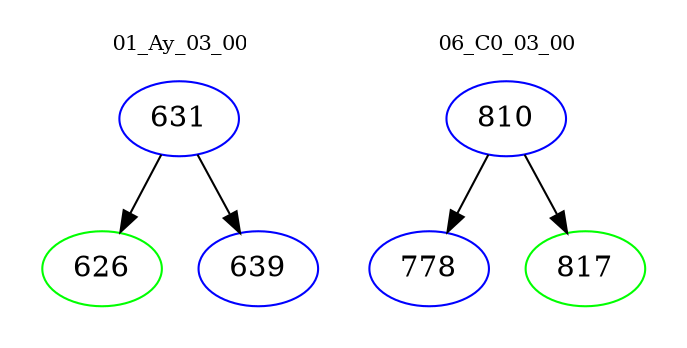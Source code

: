 digraph{
subgraph cluster_0 {
color = white
label = "01_Ay_03_00";
fontsize=10;
T0_631 [label="631", color="blue"]
T0_631 -> T0_626 [color="black"]
T0_626 [label="626", color="green"]
T0_631 -> T0_639 [color="black"]
T0_639 [label="639", color="blue"]
}
subgraph cluster_1 {
color = white
label = "06_C0_03_00";
fontsize=10;
T1_810 [label="810", color="blue"]
T1_810 -> T1_778 [color="black"]
T1_778 [label="778", color="blue"]
T1_810 -> T1_817 [color="black"]
T1_817 [label="817", color="green"]
}
}
